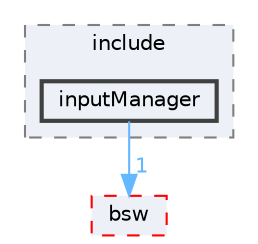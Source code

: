 digraph "inputManager"
{
 // LATEX_PDF_SIZE
  bgcolor="transparent";
  edge [fontname=Helvetica,fontsize=10,labelfontname=Helvetica,labelfontsize=10];
  node [fontname=Helvetica,fontsize=10,shape=box,height=0.2,width=0.4];
  compound=true
  subgraph clusterdir_48854b2affb58401f68048edfb59c943 {
    graph [ bgcolor="#edf0f7", pencolor="grey50", label="include", fontname=Helvetica,fontsize=10 style="filled,dashed", URL="dir_48854b2affb58401f68048edfb59c943.html",tooltip=""]
  dir_bcbeee1468a20609c29f59453fecdf19 [label="inputManager", fillcolor="#edf0f7", color="grey25", style="filled,bold", URL="dir_bcbeee1468a20609c29f59453fecdf19.html",tooltip=""];
  }
  dir_6d5c880d47bd8ed5a2539072056c02e0 [label="bsw", fillcolor="#edf0f7", color="red", style="filled,dashed", URL="dir_6d5c880d47bd8ed5a2539072056c02e0.html",tooltip=""];
  dir_bcbeee1468a20609c29f59453fecdf19->dir_6d5c880d47bd8ed5a2539072056c02e0 [headlabel="1", labeldistance=1.5 headhref="dir_000121_000030.html" href="dir_000121_000030.html" color="steelblue1" fontcolor="steelblue1"];
}
